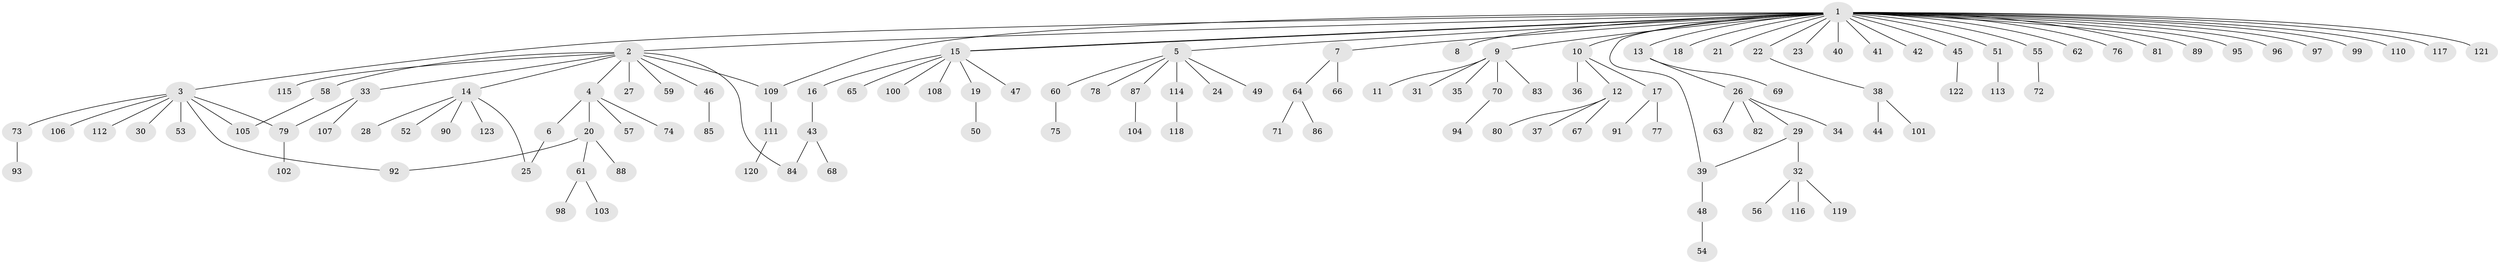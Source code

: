 // coarse degree distribution, {33: 0.011111111111111112, 10: 0.011111111111111112, 8: 0.011111111111111112, 4: 0.05555555555555555, 6: 0.011111111111111112, 2: 0.13333333333333333, 1: 0.6777777777777778, 5: 0.022222222222222223, 3: 0.05555555555555555, 7: 0.011111111111111112}
// Generated by graph-tools (version 1.1) at 2025/51/02/27/25 19:51:56]
// undirected, 123 vertices, 130 edges
graph export_dot {
graph [start="1"]
  node [color=gray90,style=filled];
  1;
  2;
  3;
  4;
  5;
  6;
  7;
  8;
  9;
  10;
  11;
  12;
  13;
  14;
  15;
  16;
  17;
  18;
  19;
  20;
  21;
  22;
  23;
  24;
  25;
  26;
  27;
  28;
  29;
  30;
  31;
  32;
  33;
  34;
  35;
  36;
  37;
  38;
  39;
  40;
  41;
  42;
  43;
  44;
  45;
  46;
  47;
  48;
  49;
  50;
  51;
  52;
  53;
  54;
  55;
  56;
  57;
  58;
  59;
  60;
  61;
  62;
  63;
  64;
  65;
  66;
  67;
  68;
  69;
  70;
  71;
  72;
  73;
  74;
  75;
  76;
  77;
  78;
  79;
  80;
  81;
  82;
  83;
  84;
  85;
  86;
  87;
  88;
  89;
  90;
  91;
  92;
  93;
  94;
  95;
  96;
  97;
  98;
  99;
  100;
  101;
  102;
  103;
  104;
  105;
  106;
  107;
  108;
  109;
  110;
  111;
  112;
  113;
  114;
  115;
  116;
  117;
  118;
  119;
  120;
  121;
  122;
  123;
  1 -- 2;
  1 -- 3;
  1 -- 5;
  1 -- 7;
  1 -- 8;
  1 -- 9;
  1 -- 10;
  1 -- 13;
  1 -- 15;
  1 -- 15;
  1 -- 18;
  1 -- 21;
  1 -- 22;
  1 -- 23;
  1 -- 39;
  1 -- 40;
  1 -- 41;
  1 -- 42;
  1 -- 45;
  1 -- 51;
  1 -- 55;
  1 -- 62;
  1 -- 76;
  1 -- 81;
  1 -- 89;
  1 -- 95;
  1 -- 96;
  1 -- 97;
  1 -- 99;
  1 -- 109;
  1 -- 110;
  1 -- 117;
  1 -- 121;
  2 -- 4;
  2 -- 14;
  2 -- 27;
  2 -- 33;
  2 -- 46;
  2 -- 58;
  2 -- 59;
  2 -- 84;
  2 -- 109;
  2 -- 115;
  3 -- 30;
  3 -- 53;
  3 -- 73;
  3 -- 79;
  3 -- 92;
  3 -- 105;
  3 -- 106;
  3 -- 112;
  4 -- 6;
  4 -- 20;
  4 -- 57;
  4 -- 74;
  5 -- 24;
  5 -- 49;
  5 -- 60;
  5 -- 78;
  5 -- 87;
  5 -- 114;
  6 -- 25;
  7 -- 64;
  7 -- 66;
  9 -- 11;
  9 -- 31;
  9 -- 35;
  9 -- 70;
  9 -- 83;
  10 -- 12;
  10 -- 17;
  10 -- 36;
  12 -- 37;
  12 -- 67;
  12 -- 80;
  13 -- 26;
  13 -- 69;
  14 -- 25;
  14 -- 28;
  14 -- 52;
  14 -- 90;
  14 -- 123;
  15 -- 16;
  15 -- 19;
  15 -- 47;
  15 -- 65;
  15 -- 100;
  15 -- 108;
  16 -- 43;
  17 -- 77;
  17 -- 91;
  19 -- 50;
  20 -- 61;
  20 -- 88;
  20 -- 92;
  22 -- 38;
  26 -- 29;
  26 -- 34;
  26 -- 63;
  26 -- 82;
  29 -- 32;
  29 -- 39;
  32 -- 56;
  32 -- 116;
  32 -- 119;
  33 -- 79;
  33 -- 107;
  38 -- 44;
  38 -- 101;
  39 -- 48;
  43 -- 68;
  43 -- 84;
  45 -- 122;
  46 -- 85;
  48 -- 54;
  51 -- 113;
  55 -- 72;
  58 -- 105;
  60 -- 75;
  61 -- 98;
  61 -- 103;
  64 -- 71;
  64 -- 86;
  70 -- 94;
  73 -- 93;
  79 -- 102;
  87 -- 104;
  109 -- 111;
  111 -- 120;
  114 -- 118;
}
